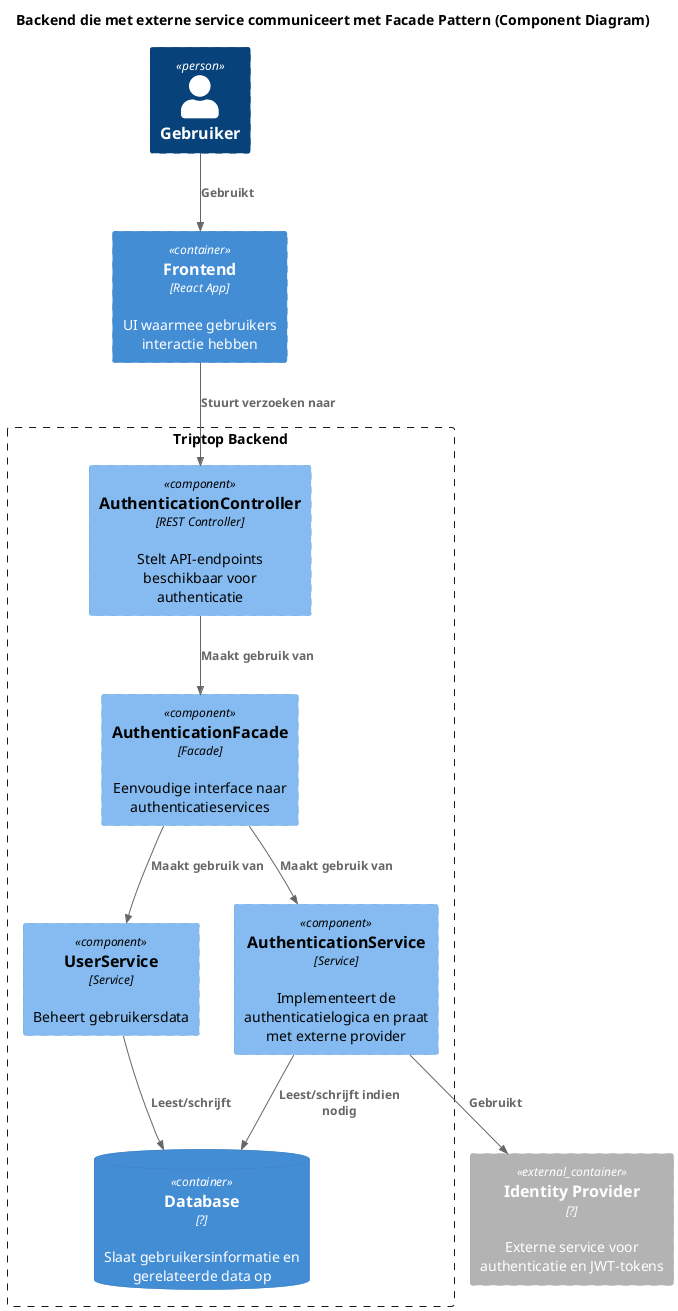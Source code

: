 @startuml
!define C4_COMPONENTS
!include <C4/C4_Container>
!include <C4/C4_Component>

title Backend die met externe service communiceert met Facade Pattern (Component Diagram)

skinparam Rectangle {
    borderStyle dashed
}

Person(user, "Gebruiker")

Container(frontend, "Frontend", "React App", "UI waarmee gebruikers interactie hebben")

rectangle "Triptop Backend" {
    Component(controller, "AuthenticationController", "REST Controller", "Stelt API-endpoints beschikbaar voor authenticatie")
    Component(authenticationFacade, "AuthenticationFacade", "Facade", "Eenvoudige interface naar authenticatieservices")
    Component(authenticationService, "AuthenticationService", "Service", "Implementeert de authenticatielogica en praat met externe provider")
    Component(userService, "UserService", "Service", "Beheert gebruikersdata")
    ContainerDb(db, "Database", "?", "Slaat gebruikersinformatie en gerelateerde data op")

    Rel(controller, authenticationFacade, "Maakt gebruik van")
    Rel(authenticationFacade, authenticationService, "Maakt gebruik van")
    Rel(authenticationFacade, userService, "Maakt gebruik van")
    Rel(userService, db, "Leest/schrijft")
    Rel(authenticationService, db, "Leest/schrijft indien nodig")
}

Container_Ext(identityProvider, "Identity Provider", "?", "Externe service voor authenticatie en JWT-tokens")

Rel(user, frontend, "Gebruikt")
Rel(frontend, controller, "Stuurt verzoeken naar")
Rel(authenticationService, identityProvider, "Gebruikt")

@enduml
